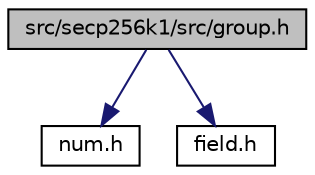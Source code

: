digraph "src/secp256k1/src/group.h"
{
  edge [fontname="Helvetica",fontsize="10",labelfontname="Helvetica",labelfontsize="10"];
  node [fontname="Helvetica",fontsize="10",shape=record];
  Node0 [label="src/secp256k1/src/group.h",height=0.2,width=0.4,color="black", fillcolor="grey75", style="filled", fontcolor="black"];
  Node0 -> Node1 [color="midnightblue",fontsize="10",style="solid",fontname="Helvetica"];
  Node1 [label="num.h",height=0.2,width=0.4,color="black", fillcolor="white", style="filled",URL="$num_8h.html"];
  Node0 -> Node2 [color="midnightblue",fontsize="10",style="solid",fontname="Helvetica"];
  Node2 [label="field.h",height=0.2,width=0.4,color="black", fillcolor="white", style="filled",URL="$field_8h.html"];
}
